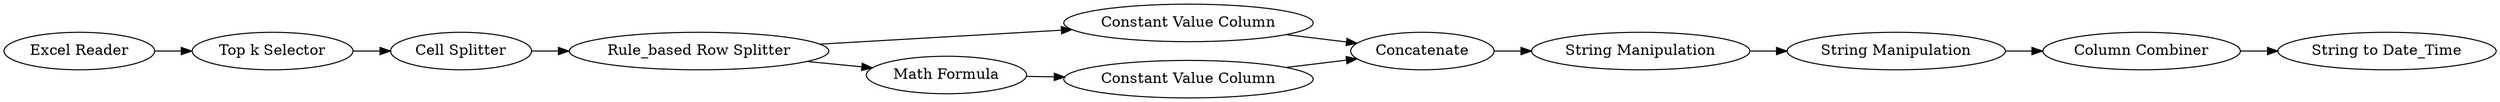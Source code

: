digraph {
	12 -> 15
	12 -> 13
	14 -> 16
	7 -> 4
	15 -> 16
	13 -> 14
	3 -> 5
	16 -> 3
	4 -> 12
	5 -> 6
	1 -> 7
	6 -> 2
	5 [label="String Manipulation"]
	16 [label=Concatenate]
	13 [label="Math Formula"]
	1 [label="Excel Reader"]
	7 [label="Top k Selector"]
	4 [label="Cell Splitter"]
	6 [label="Column Combiner"]
	15 [label="Constant Value Column"]
	14 [label="Constant Value Column"]
	3 [label="String Manipulation"]
	2 [label="String to Date_Time"]
	12 [label="Rule_based Row Splitter"]
	rankdir=LR
}
